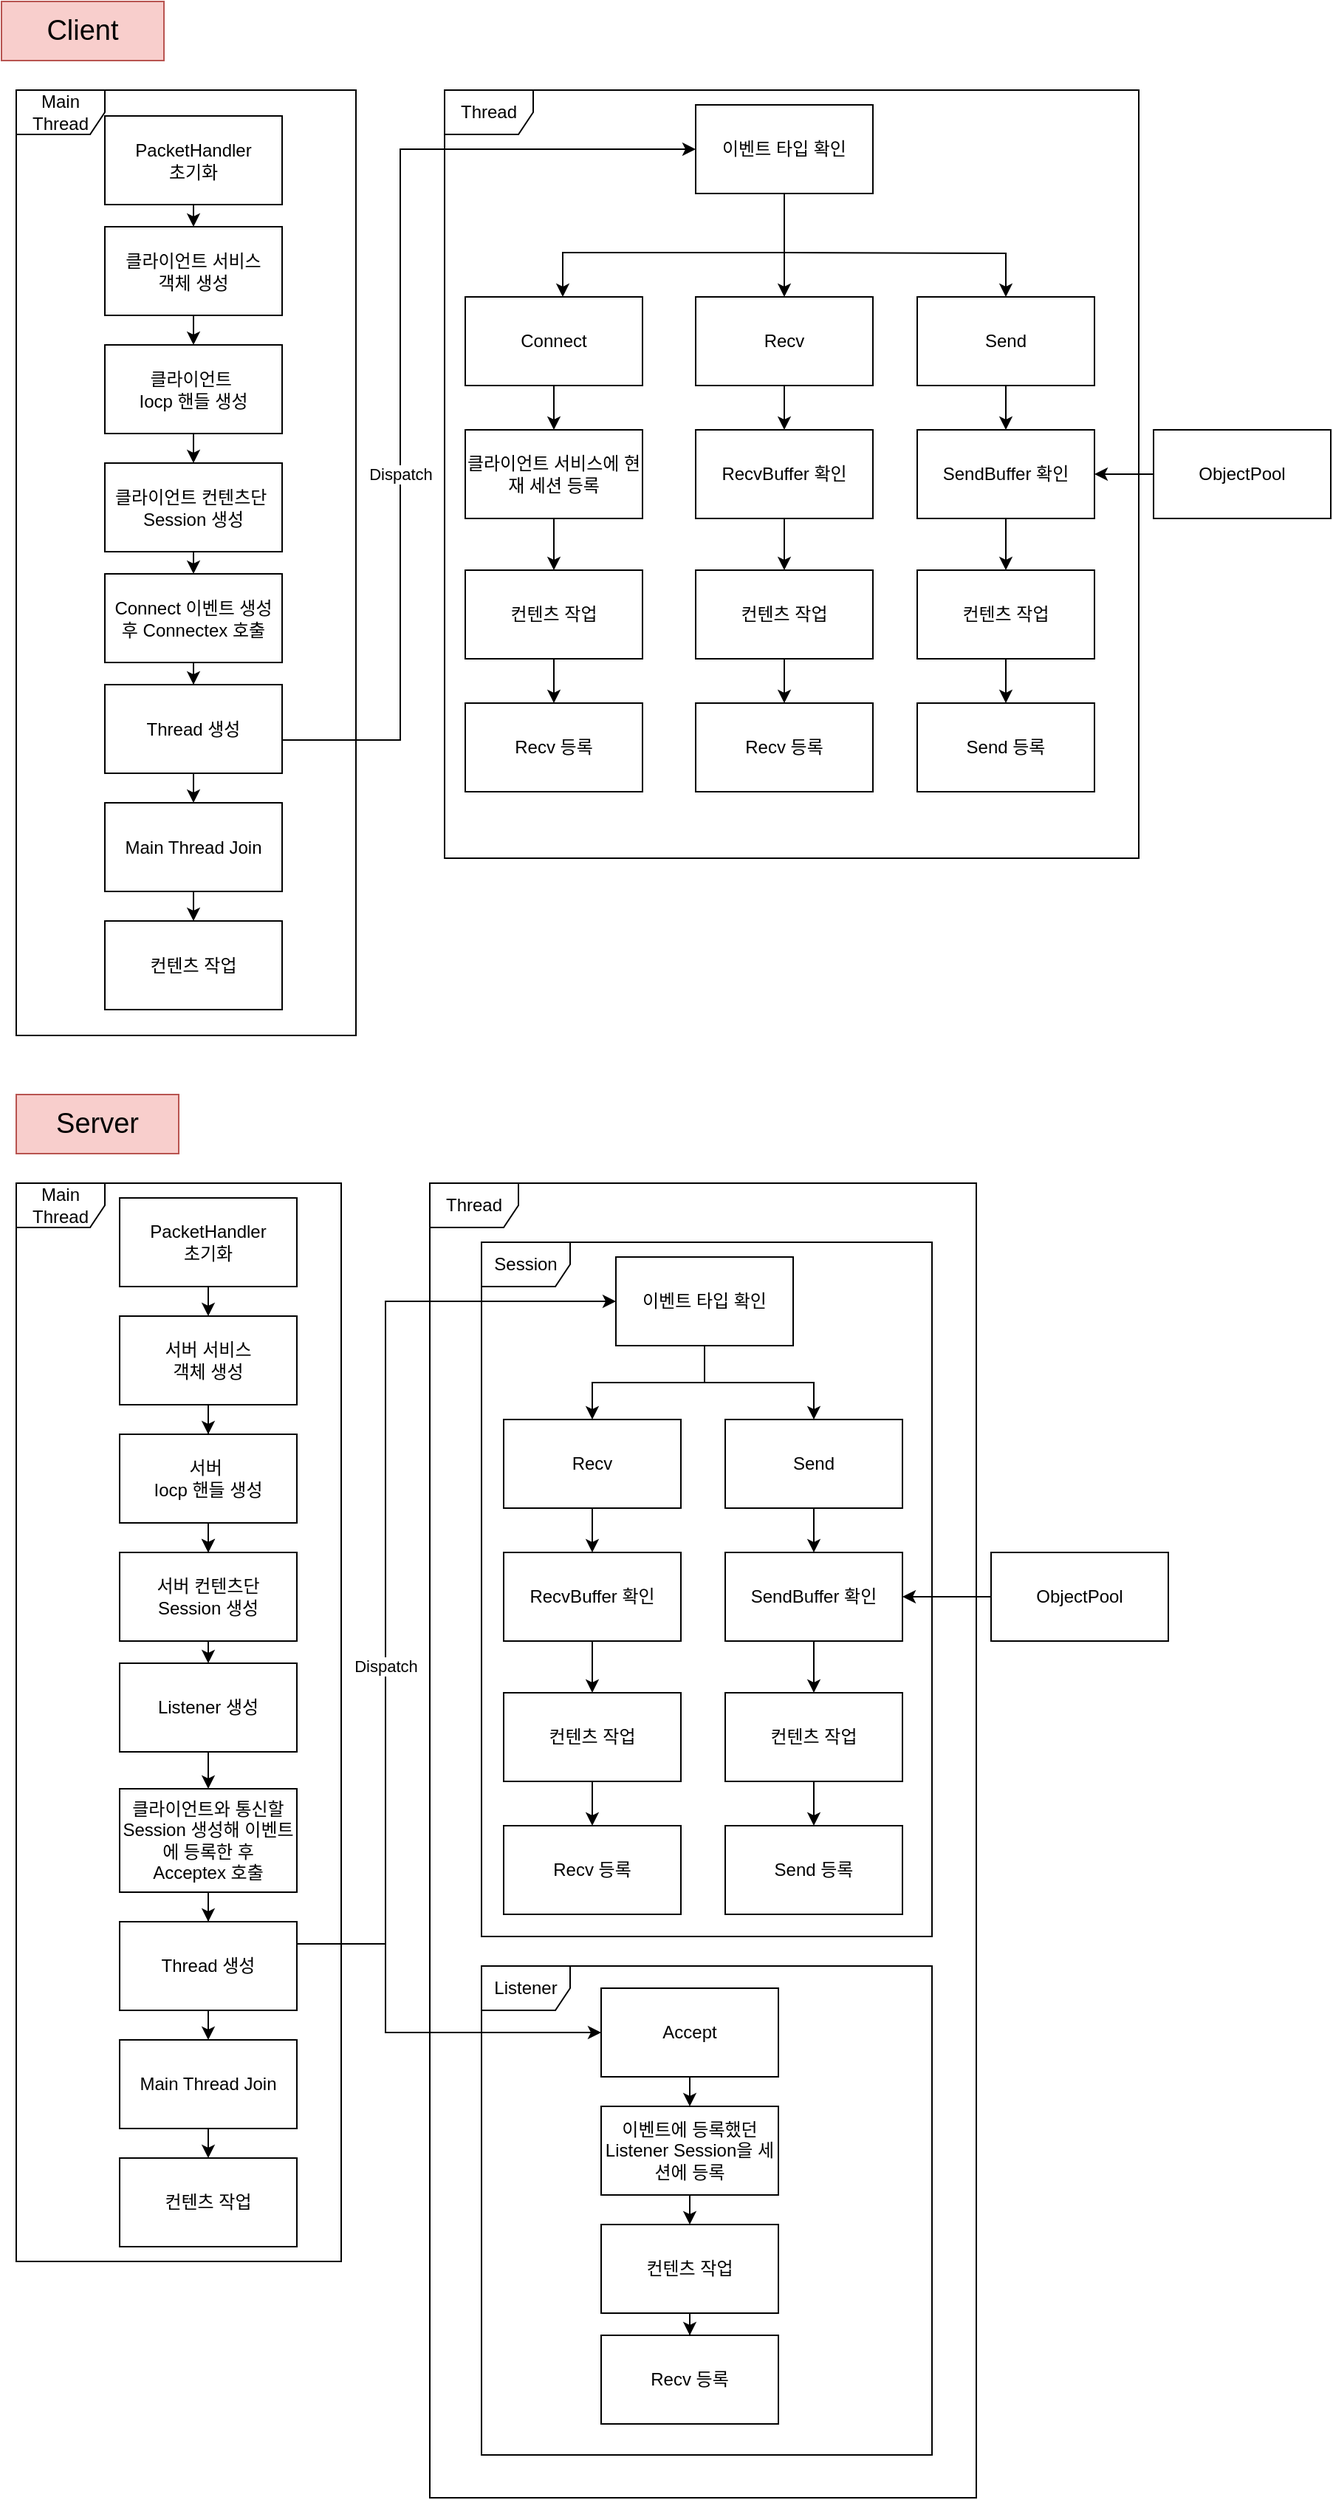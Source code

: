 <mxfile version="24.6.2" type="device">
  <diagram name="페이지-1" id="5oJmdgVeEun9rH-46aKl">
    <mxGraphModel dx="2074" dy="1144" grid="1" gridSize="10" guides="1" tooltips="1" connect="1" arrows="1" fold="1" page="1" pageScale="1" pageWidth="827" pageHeight="1169" math="0" shadow="0">
      <root>
        <mxCell id="0" />
        <mxCell id="1" parent="0" />
        <mxCell id="Nf1gXOz6g6A91XnBnYzZ-54" style="edgeStyle=orthogonalEdgeStyle;rounded=0;orthogonalLoop=1;jettySize=auto;html=1;exitX=0.5;exitY=1;exitDx=0;exitDy=0;entryX=0.5;entryY=0;entryDx=0;entryDy=0;" parent="1" source="Nf1gXOz6g6A91XnBnYzZ-13" target="Nf1gXOz6g6A91XnBnYzZ-14" edge="1">
          <mxGeometry relative="1" as="geometry" />
        </mxCell>
        <mxCell id="Nf1gXOz6g6A91XnBnYzZ-13" value="클라이언트 서비스&lt;div&gt;객체 생성&lt;/div&gt;" style="rounded=0;whiteSpace=wrap;html=1;" parent="1" vertex="1">
          <mxGeometry x="140" y="202.5" width="120" height="60" as="geometry" />
        </mxCell>
        <mxCell id="Nf1gXOz6g6A91XnBnYzZ-55" style="edgeStyle=orthogonalEdgeStyle;rounded=0;orthogonalLoop=1;jettySize=auto;html=1;exitX=0.5;exitY=1;exitDx=0;exitDy=0;entryX=0.5;entryY=0;entryDx=0;entryDy=0;" parent="1" source="Nf1gXOz6g6A91XnBnYzZ-14" target="Nf1gXOz6g6A91XnBnYzZ-15" edge="1">
          <mxGeometry relative="1" as="geometry" />
        </mxCell>
        <mxCell id="Nf1gXOz6g6A91XnBnYzZ-14" value="클라이언트&amp;nbsp;&lt;div&gt;Iocp 핸들&lt;span style=&quot;background-color: initial;&quot;&gt;&amp;nbsp;생성&lt;/span&gt;&lt;/div&gt;" style="rounded=0;whiteSpace=wrap;html=1;" parent="1" vertex="1">
          <mxGeometry x="140" y="282.5" width="120" height="60" as="geometry" />
        </mxCell>
        <mxCell id="Nf1gXOz6g6A91XnBnYzZ-56" style="edgeStyle=orthogonalEdgeStyle;rounded=0;orthogonalLoop=1;jettySize=auto;html=1;exitX=0.5;exitY=1;exitDx=0;exitDy=0;entryX=0.5;entryY=0;entryDx=0;entryDy=0;" parent="1" source="Nf1gXOz6g6A91XnBnYzZ-15" target="Nf1gXOz6g6A91XnBnYzZ-16" edge="1">
          <mxGeometry relative="1" as="geometry" />
        </mxCell>
        <mxCell id="Nf1gXOz6g6A91XnBnYzZ-15" value="클라이언트 컨텐츠단&amp;nbsp;&lt;div&gt;&lt;span style=&quot;background-color: initial;&quot;&gt;Session 생성&lt;/span&gt;&lt;/div&gt;" style="rounded=0;whiteSpace=wrap;html=1;" parent="1" vertex="1">
          <mxGeometry x="140" y="362.5" width="120" height="60" as="geometry" />
        </mxCell>
        <mxCell id="Nf1gXOz6g6A91XnBnYzZ-57" style="edgeStyle=orthogonalEdgeStyle;rounded=0;orthogonalLoop=1;jettySize=auto;html=1;exitX=0.5;exitY=1;exitDx=0;exitDy=0;" parent="1" source="Nf1gXOz6g6A91XnBnYzZ-16" target="Nf1gXOz6g6A91XnBnYzZ-17" edge="1">
          <mxGeometry relative="1" as="geometry" />
        </mxCell>
        <mxCell id="Nf1gXOz6g6A91XnBnYzZ-16" value="&lt;div&gt;Connect 이벤트 생성 후&amp;nbsp;&lt;span style=&quot;background-color: initial;&quot;&gt;Connectex 호출&lt;/span&gt;&lt;/div&gt;" style="rounded=0;whiteSpace=wrap;html=1;" parent="1" vertex="1">
          <mxGeometry x="140" y="437.5" width="120" height="60" as="geometry" />
        </mxCell>
        <mxCell id="Nf1gXOz6g6A91XnBnYzZ-58" style="edgeStyle=orthogonalEdgeStyle;rounded=0;orthogonalLoop=1;jettySize=auto;html=1;exitX=0.5;exitY=1;exitDx=0;exitDy=0;entryX=0.5;entryY=0;entryDx=0;entryDy=0;" parent="1" source="Nf1gXOz6g6A91XnBnYzZ-17" target="Nf1gXOz6g6A91XnBnYzZ-18" edge="1">
          <mxGeometry relative="1" as="geometry" />
        </mxCell>
        <mxCell id="Nf1gXOz6g6A91XnBnYzZ-17" value="Thread 생성&lt;div&gt;&lt;/div&gt;" style="rounded=0;whiteSpace=wrap;html=1;" parent="1" vertex="1">
          <mxGeometry x="140" y="512.5" width="120" height="60" as="geometry" />
        </mxCell>
        <mxCell id="Nf1gXOz6g6A91XnBnYzZ-60" style="edgeStyle=orthogonalEdgeStyle;rounded=0;orthogonalLoop=1;jettySize=auto;html=1;exitX=0.5;exitY=1;exitDx=0;exitDy=0;entryX=0.5;entryY=0;entryDx=0;entryDy=0;" parent="1" source="Nf1gXOz6g6A91XnBnYzZ-18" target="Nf1gXOz6g6A91XnBnYzZ-59" edge="1">
          <mxGeometry relative="1" as="geometry" />
        </mxCell>
        <mxCell id="Nf1gXOz6g6A91XnBnYzZ-18" value="Main Thread Join&lt;div&gt;&lt;/div&gt;" style="rounded=0;whiteSpace=wrap;html=1;" parent="1" vertex="1">
          <mxGeometry x="140" y="592.5" width="120" height="60" as="geometry" />
        </mxCell>
        <mxCell id="Nf1gXOz6g6A91XnBnYzZ-19" value="Main Thread" style="shape=umlFrame;whiteSpace=wrap;html=1;pointerEvents=0;width=60;height=30;" parent="1" vertex="1">
          <mxGeometry x="80" y="110" width="230" height="640" as="geometry" />
        </mxCell>
        <mxCell id="Nf1gXOz6g6A91XnBnYzZ-20" value="" style="endArrow=classic;html=1;rounded=0;edgeStyle=orthogonalEdgeStyle;" parent="1" source="Nf1gXOz6g6A91XnBnYzZ-17" target="Nf1gXOz6g6A91XnBnYzZ-22" edge="1">
          <mxGeometry width="50" height="50" relative="1" as="geometry">
            <mxPoint x="390" y="450" as="sourcePoint" />
            <mxPoint x="360" y="320" as="targetPoint" />
            <Array as="points">
              <mxPoint x="340" y="550" />
              <mxPoint x="340" y="150" />
            </Array>
          </mxGeometry>
        </mxCell>
        <mxCell id="Nf1gXOz6g6A91XnBnYzZ-21" value="Dispatch" style="edgeLabel;html=1;align=center;verticalAlign=middle;resizable=0;points=[];" parent="Nf1gXOz6g6A91XnBnYzZ-20" vertex="1" connectable="0">
          <mxGeometry x="-0.176" relative="1" as="geometry">
            <mxPoint y="20" as="offset" />
          </mxGeometry>
        </mxCell>
        <mxCell id="Nf1gXOz6g6A91XnBnYzZ-22" value="이벤트 타입 확인&lt;div&gt;&lt;/div&gt;" style="rounded=0;whiteSpace=wrap;html=1;" parent="1" vertex="1">
          <mxGeometry x="540" y="120" width="120" height="60" as="geometry" />
        </mxCell>
        <mxCell id="Nf1gXOz6g6A91XnBnYzZ-126" style="edgeStyle=orthogonalEdgeStyle;rounded=0;orthogonalLoop=1;jettySize=auto;html=1;exitX=0.5;exitY=1;exitDx=0;exitDy=0;" parent="1" source="Nf1gXOz6g6A91XnBnYzZ-23" target="Nf1gXOz6g6A91XnBnYzZ-125" edge="1">
          <mxGeometry relative="1" as="geometry" />
        </mxCell>
        <mxCell id="Nf1gXOz6g6A91XnBnYzZ-23" value="Connect&lt;div&gt;&lt;/div&gt;" style="rounded=0;whiteSpace=wrap;html=1;" parent="1" vertex="1">
          <mxGeometry x="384" y="250" width="120" height="60" as="geometry" />
        </mxCell>
        <mxCell id="Nf1gXOz6g6A91XnBnYzZ-128" style="edgeStyle=orthogonalEdgeStyle;rounded=0;orthogonalLoop=1;jettySize=auto;html=1;exitX=0.5;exitY=1;exitDx=0;exitDy=0;" parent="1" source="Nf1gXOz6g6A91XnBnYzZ-24" target="Nf1gXOz6g6A91XnBnYzZ-25" edge="1">
          <mxGeometry relative="1" as="geometry" />
        </mxCell>
        <mxCell id="Nf1gXOz6g6A91XnBnYzZ-24" value="컨텐츠 작업&lt;div&gt;&lt;/div&gt;" style="rounded=0;whiteSpace=wrap;html=1;" parent="1" vertex="1">
          <mxGeometry x="384" y="435" width="120" height="60" as="geometry" />
        </mxCell>
        <mxCell id="Nf1gXOz6g6A91XnBnYzZ-25" value="Recv 등록&lt;div&gt;&lt;/div&gt;" style="rounded=0;whiteSpace=wrap;html=1;" parent="1" vertex="1">
          <mxGeometry x="384" y="525" width="120" height="60" as="geometry" />
        </mxCell>
        <mxCell id="Nf1gXOz6g6A91XnBnYzZ-26" value="" style="endArrow=classic;html=1;rounded=0;edgeStyle=orthogonalEdgeStyle;" parent="1" source="Nf1gXOz6g6A91XnBnYzZ-22" target="Nf1gXOz6g6A91XnBnYzZ-23" edge="1">
          <mxGeometry width="50" height="50" relative="1" as="geometry">
            <mxPoint x="460" y="430" as="sourcePoint" />
            <mxPoint x="510" y="380" as="targetPoint" />
            <Array as="points">
              <mxPoint x="600" y="220" />
              <mxPoint x="450" y="220" />
            </Array>
          </mxGeometry>
        </mxCell>
        <mxCell id="Nf1gXOz6g6A91XnBnYzZ-30" value="Recv&lt;div&gt;&lt;/div&gt;" style="rounded=0;whiteSpace=wrap;html=1;" parent="1" vertex="1">
          <mxGeometry x="540" y="250" width="120" height="60" as="geometry" />
        </mxCell>
        <mxCell id="Nf1gXOz6g6A91XnBnYzZ-31" value="컨텐츠 작업&lt;div&gt;&lt;/div&gt;" style="rounded=0;whiteSpace=wrap;html=1;" parent="1" vertex="1">
          <mxGeometry x="540" y="435" width="120" height="60" as="geometry" />
        </mxCell>
        <mxCell id="Nf1gXOz6g6A91XnBnYzZ-32" value="Recv 등록&lt;div&gt;&lt;/div&gt;" style="rounded=0;whiteSpace=wrap;html=1;" parent="1" vertex="1">
          <mxGeometry x="540" y="525" width="120" height="60" as="geometry" />
        </mxCell>
        <mxCell id="Nf1gXOz6g6A91XnBnYzZ-33" value="" style="endArrow=classic;html=1;rounded=0;" parent="1" target="Nf1gXOz6g6A91XnBnYzZ-47" edge="1">
          <mxGeometry width="50" height="50" relative="1" as="geometry">
            <mxPoint x="600" y="310" as="sourcePoint" />
            <mxPoint x="600" y="360" as="targetPoint" />
          </mxGeometry>
        </mxCell>
        <mxCell id="Nf1gXOz6g6A91XnBnYzZ-34" value="" style="endArrow=classic;html=1;rounded=0;" parent="1" source="Nf1gXOz6g6A91XnBnYzZ-31" target="Nf1gXOz6g6A91XnBnYzZ-32" edge="1">
          <mxGeometry width="50" height="50" relative="1" as="geometry">
            <mxPoint x="600" y="525" as="sourcePoint" />
            <mxPoint x="760" y="505" as="targetPoint" />
          </mxGeometry>
        </mxCell>
        <mxCell id="Nf1gXOz6g6A91XnBnYzZ-35" value="" style="endArrow=classic;html=1;rounded=0;" parent="1" target="Nf1gXOz6g6A91XnBnYzZ-30" edge="1">
          <mxGeometry width="50" height="50" relative="1" as="geometry">
            <mxPoint x="600" y="220" as="sourcePoint" />
            <mxPoint x="610" y="350" as="targetPoint" />
          </mxGeometry>
        </mxCell>
        <mxCell id="Nf1gXOz6g6A91XnBnYzZ-39" value="" style="endArrow=classic;html=1;rounded=0;edgeStyle=orthogonalEdgeStyle;" parent="1" target="Nf1gXOz6g6A91XnBnYzZ-40" edge="1">
          <mxGeometry width="50" height="50" relative="1" as="geometry">
            <mxPoint x="600" y="220" as="sourcePoint" />
            <mxPoint x="770" y="110" as="targetPoint" />
          </mxGeometry>
        </mxCell>
        <mxCell id="Nf1gXOz6g6A91XnBnYzZ-40" value="Send&lt;div&gt;&lt;/div&gt;" style="rounded=0;whiteSpace=wrap;html=1;" parent="1" vertex="1">
          <mxGeometry x="690" y="250" width="120" height="60" as="geometry" />
        </mxCell>
        <mxCell id="Nf1gXOz6g6A91XnBnYzZ-41" value="컨텐츠 작업&lt;div&gt;&lt;/div&gt;" style="rounded=0;whiteSpace=wrap;html=1;" parent="1" vertex="1">
          <mxGeometry x="690" y="435" width="120" height="60" as="geometry" />
        </mxCell>
        <mxCell id="Nf1gXOz6g6A91XnBnYzZ-42" value="Send 등록&lt;div&gt;&lt;/div&gt;" style="rounded=0;whiteSpace=wrap;html=1;" parent="1" vertex="1">
          <mxGeometry x="690" y="525" width="120" height="60" as="geometry" />
        </mxCell>
        <mxCell id="Nf1gXOz6g6A91XnBnYzZ-43" value="" style="endArrow=classic;html=1;rounded=0;" parent="1" target="Nf1gXOz6g6A91XnBnYzZ-49" edge="1">
          <mxGeometry width="50" height="50" relative="1" as="geometry">
            <mxPoint x="750" y="310" as="sourcePoint" />
            <mxPoint x="750" y="360" as="targetPoint" />
          </mxGeometry>
        </mxCell>
        <mxCell id="Nf1gXOz6g6A91XnBnYzZ-44" value="" style="endArrow=classic;html=1;rounded=0;" parent="1" source="Nf1gXOz6g6A91XnBnYzZ-41" target="Nf1gXOz6g6A91XnBnYzZ-42" edge="1">
          <mxGeometry width="50" height="50" relative="1" as="geometry">
            <mxPoint x="750" y="525" as="sourcePoint" />
            <mxPoint x="910" y="505" as="targetPoint" />
          </mxGeometry>
        </mxCell>
        <mxCell id="Nf1gXOz6g6A91XnBnYzZ-46" value="Client" style="rounded=0;whiteSpace=wrap;html=1;fontSize=19;fillColor=#f8cecc;strokeColor=#b85450;" parent="1" vertex="1">
          <mxGeometry x="70" y="50" width="110" height="40" as="geometry" />
        </mxCell>
        <mxCell id="Nf1gXOz6g6A91XnBnYzZ-50" style="edgeStyle=orthogonalEdgeStyle;rounded=0;orthogonalLoop=1;jettySize=auto;html=1;exitX=0.5;exitY=1;exitDx=0;exitDy=0;entryX=0.5;entryY=0;entryDx=0;entryDy=0;" parent="1" source="Nf1gXOz6g6A91XnBnYzZ-47" target="Nf1gXOz6g6A91XnBnYzZ-31" edge="1">
          <mxGeometry relative="1" as="geometry" />
        </mxCell>
        <mxCell id="Nf1gXOz6g6A91XnBnYzZ-47" value="RecvBuffer 확인&lt;div&gt;&lt;/div&gt;" style="rounded=0;whiteSpace=wrap;html=1;" parent="1" vertex="1">
          <mxGeometry x="540" y="340" width="120" height="60" as="geometry" />
        </mxCell>
        <mxCell id="Nf1gXOz6g6A91XnBnYzZ-51" style="edgeStyle=orthogonalEdgeStyle;rounded=0;orthogonalLoop=1;jettySize=auto;html=1;exitX=0.5;exitY=1;exitDx=0;exitDy=0;" parent="1" source="Nf1gXOz6g6A91XnBnYzZ-49" target="Nf1gXOz6g6A91XnBnYzZ-41" edge="1">
          <mxGeometry relative="1" as="geometry" />
        </mxCell>
        <mxCell id="Nf1gXOz6g6A91XnBnYzZ-49" value="SendBuffer 확인&lt;div&gt;&lt;/div&gt;" style="rounded=0;whiteSpace=wrap;html=1;" parent="1" vertex="1">
          <mxGeometry x="690" y="340" width="120" height="60" as="geometry" />
        </mxCell>
        <mxCell id="Nf1gXOz6g6A91XnBnYzZ-53" style="edgeStyle=orthogonalEdgeStyle;rounded=0;orthogonalLoop=1;jettySize=auto;html=1;exitX=0;exitY=0.5;exitDx=0;exitDy=0;" parent="1" source="Nf1gXOz6g6A91XnBnYzZ-52" target="Nf1gXOz6g6A91XnBnYzZ-49" edge="1">
          <mxGeometry relative="1" as="geometry" />
        </mxCell>
        <mxCell id="Nf1gXOz6g6A91XnBnYzZ-52" value="ObjectPool&lt;div&gt;&lt;/div&gt;" style="rounded=0;whiteSpace=wrap;html=1;" parent="1" vertex="1">
          <mxGeometry x="850" y="340" width="120" height="60" as="geometry" />
        </mxCell>
        <mxCell id="Nf1gXOz6g6A91XnBnYzZ-59" value="컨텐츠 작업&lt;div&gt;&lt;/div&gt;" style="rounded=0;whiteSpace=wrap;html=1;" parent="1" vertex="1">
          <mxGeometry x="140" y="672.5" width="120" height="60" as="geometry" />
        </mxCell>
        <mxCell id="Nf1gXOz6g6A91XnBnYzZ-61" value="Thread" style="shape=umlFrame;whiteSpace=wrap;html=1;pointerEvents=0;" parent="1" vertex="1">
          <mxGeometry x="370" y="110" width="470" height="520" as="geometry" />
        </mxCell>
        <mxCell id="Nf1gXOz6g6A91XnBnYzZ-63" style="edgeStyle=orthogonalEdgeStyle;rounded=0;orthogonalLoop=1;jettySize=auto;html=1;exitX=0.5;exitY=1;exitDx=0;exitDy=0;entryX=0.5;entryY=0;entryDx=0;entryDy=0;" parent="1" source="Nf1gXOz6g6A91XnBnYzZ-64" target="Nf1gXOz6g6A91XnBnYzZ-66" edge="1">
          <mxGeometry relative="1" as="geometry" />
        </mxCell>
        <mxCell id="Nf1gXOz6g6A91XnBnYzZ-106" value="" style="edgeStyle=orthogonalEdgeStyle;rounded=0;orthogonalLoop=1;jettySize=auto;html=1;" parent="1" source="Nf1gXOz6g6A91XnBnYzZ-64" target="Nf1gXOz6g6A91XnBnYzZ-68" edge="1">
          <mxGeometry relative="1" as="geometry" />
        </mxCell>
        <mxCell id="Nf1gXOz6g6A91XnBnYzZ-64" value="서버 서비스&lt;div&gt;객체 생성&lt;/div&gt;" style="rounded=0;whiteSpace=wrap;html=1;" parent="1" vertex="1">
          <mxGeometry x="150" y="940" width="120" height="60" as="geometry" />
        </mxCell>
        <mxCell id="Nf1gXOz6g6A91XnBnYzZ-65" style="edgeStyle=orthogonalEdgeStyle;rounded=0;orthogonalLoop=1;jettySize=auto;html=1;exitX=0.5;exitY=1;exitDx=0;exitDy=0;entryX=0.5;entryY=0;entryDx=0;entryDy=0;" parent="1" source="Nf1gXOz6g6A91XnBnYzZ-66" target="Nf1gXOz6g6A91XnBnYzZ-68" edge="1">
          <mxGeometry relative="1" as="geometry" />
        </mxCell>
        <mxCell id="Nf1gXOz6g6A91XnBnYzZ-66" value="서버&amp;nbsp;&lt;div&gt;Iocp 핸들&lt;span style=&quot;background-color: initial;&quot;&gt;&amp;nbsp;생성&lt;/span&gt;&lt;/div&gt;" style="rounded=0;whiteSpace=wrap;html=1;" parent="1" vertex="1">
          <mxGeometry x="150" y="1020" width="120" height="60" as="geometry" />
        </mxCell>
        <mxCell id="Nf1gXOz6g6A91XnBnYzZ-114" style="edgeStyle=orthogonalEdgeStyle;rounded=0;orthogonalLoop=1;jettySize=auto;html=1;exitX=0.5;exitY=1;exitDx=0;exitDy=0;entryX=0.5;entryY=0;entryDx=0;entryDy=0;" parent="1" source="Nf1gXOz6g6A91XnBnYzZ-68" target="Nf1gXOz6g6A91XnBnYzZ-111" edge="1">
          <mxGeometry relative="1" as="geometry" />
        </mxCell>
        <mxCell id="Nf1gXOz6g6A91XnBnYzZ-68" value="서버 컨텐츠단&lt;div&gt;&lt;span style=&quot;background-color: initial;&quot;&gt;Session 생성&lt;/span&gt;&lt;/div&gt;" style="rounded=0;whiteSpace=wrap;html=1;" parent="1" vertex="1">
          <mxGeometry x="150" y="1100" width="120" height="60" as="geometry" />
        </mxCell>
        <mxCell id="Nf1gXOz6g6A91XnBnYzZ-69" style="edgeStyle=orthogonalEdgeStyle;rounded=0;orthogonalLoop=1;jettySize=auto;html=1;exitX=0.5;exitY=1;exitDx=0;exitDy=0;" parent="1" source="Nf1gXOz6g6A91XnBnYzZ-70" target="Nf1gXOz6g6A91XnBnYzZ-72" edge="1">
          <mxGeometry relative="1" as="geometry" />
        </mxCell>
        <mxCell id="Nf1gXOz6g6A91XnBnYzZ-70" value="클라이언트와 통신할&lt;div style=&quot;--tw-border-spacing-x: 0; --tw-border-spacing-y: 0; --tw-translate-x: 0; --tw-translate-y: 0; --tw-rotate: 0; --tw-skew-x: 0; --tw-skew-y: 0; --tw-scale-x: 1; --tw-scale-y: 1; --tw-pan-x: ; --tw-pan-y: ; --tw-pinch-zoom: ; --tw-scroll-snap-strictness: proximity; --tw-ordinal: ; --tw-slashed-zero: ; --tw-numeric-figure: ; --tw-numeric-spacing: ; --tw-numeric-fraction: ; --tw-ring-inset: ; --tw-ring-offset-width: 0px; --tw-ring-offset-color: #fff; --tw-ring-color: rgb(59 130 246 / .5); --tw-ring-offset-shadow: 0 0 #0000; --tw-ring-shadow: 0 0 #0000; --tw-shadow: 0 0 #0000; --tw-shadow-colored: 0 0 #0000; --tw-blur: ; --tw-brightness: ; --tw-contrast: ; --tw-grayscale: ; --tw-hue-rotate: ; --tw-invert: ; --tw-saturate: ; --tw-sepia: ; --tw-drop-shadow: ; --tw-backdrop-blur: ; --tw-backdrop-brightness: ; --tw-backdrop-contrast: ; --tw-backdrop-grayscale: ; --tw-backdrop-hue-rotate: ; --tw-backdrop-invert: ; --tw-backdrop-opacity: ; --tw-backdrop-saturate: ; --tw-backdrop-sepia: ;&quot;&gt;&lt;/div&gt;&lt;div style=&quot;--tw-border-spacing-x: 0; --tw-border-spacing-y: 0; --tw-translate-x: 0; --tw-translate-y: 0; --tw-rotate: 0; --tw-skew-x: 0; --tw-skew-y: 0; --tw-scale-x: 1; --tw-scale-y: 1; --tw-pan-x: ; --tw-pan-y: ; --tw-pinch-zoom: ; --tw-scroll-snap-strictness: proximity; --tw-ordinal: ; --tw-slashed-zero: ; --tw-numeric-figure: ; --tw-numeric-spacing: ; --tw-numeric-fraction: ; --tw-ring-inset: ; --tw-ring-offset-width: 0px; --tw-ring-offset-color: #fff; --tw-ring-color: rgb(59 130 246 / .5); --tw-ring-offset-shadow: 0 0 #0000; --tw-ring-shadow: 0 0 #0000; --tw-shadow: 0 0 #0000; --tw-shadow-colored: 0 0 #0000; --tw-blur: ; --tw-brightness: ; --tw-contrast: ; --tw-grayscale: ; --tw-hue-rotate: ; --tw-invert: ; --tw-saturate: ; --tw-sepia: ; --tw-drop-shadow: ; --tw-backdrop-blur: ; --tw-backdrop-brightness: ; --tw-backdrop-contrast: ; --tw-backdrop-grayscale: ; --tw-backdrop-hue-rotate: ; --tw-backdrop-invert: ; --tw-backdrop-opacity: ; --tw-backdrop-saturate: ; --tw-backdrop-sepia: ;&quot;&gt;Session 생성해 이벤트에 등록한 후&lt;/div&gt;&lt;div style=&quot;--tw-border-spacing-x: 0; --tw-border-spacing-y: 0; --tw-translate-x: 0; --tw-translate-y: 0; --tw-rotate: 0; --tw-skew-x: 0; --tw-skew-y: 0; --tw-scale-x: 1; --tw-scale-y: 1; --tw-pan-x: ; --tw-pan-y: ; --tw-pinch-zoom: ; --tw-scroll-snap-strictness: proximity; --tw-ordinal: ; --tw-slashed-zero: ; --tw-numeric-figure: ; --tw-numeric-spacing: ; --tw-numeric-fraction: ; --tw-ring-inset: ; --tw-ring-offset-width: 0px; --tw-ring-offset-color: #fff; --tw-ring-color: rgb(59 130 246 / .5); --tw-ring-offset-shadow: 0 0 #0000; --tw-ring-shadow: 0 0 #0000; --tw-shadow: 0 0 #0000; --tw-shadow-colored: 0 0 #0000; --tw-blur: ; --tw-brightness: ; --tw-contrast: ; --tw-grayscale: ; --tw-hue-rotate: ; --tw-invert: ; --tw-saturate: ; --tw-sepia: ; --tw-drop-shadow: ; --tw-backdrop-blur: ; --tw-backdrop-brightness: ; --tw-backdrop-contrast: ; --tw-backdrop-grayscale: ; --tw-backdrop-hue-rotate: ; --tw-backdrop-invert: ; --tw-backdrop-opacity: ; --tw-backdrop-saturate: ; --tw-backdrop-sepia: ;&quot;&gt;Acceptex 호출&lt;/div&gt;&lt;div&gt;&lt;/div&gt;" style="rounded=0;whiteSpace=wrap;html=1;" parent="1" vertex="1">
          <mxGeometry x="150" y="1260" width="120" height="70" as="geometry" />
        </mxCell>
        <mxCell id="Nf1gXOz6g6A91XnBnYzZ-71" style="edgeStyle=orthogonalEdgeStyle;rounded=0;orthogonalLoop=1;jettySize=auto;html=1;exitX=0.5;exitY=1;exitDx=0;exitDy=0;entryX=0.5;entryY=0;entryDx=0;entryDy=0;" parent="1" source="Nf1gXOz6g6A91XnBnYzZ-72" target="Nf1gXOz6g6A91XnBnYzZ-74" edge="1">
          <mxGeometry relative="1" as="geometry" />
        </mxCell>
        <mxCell id="Nf1gXOz6g6A91XnBnYzZ-120" style="edgeStyle=orthogonalEdgeStyle;rounded=0;orthogonalLoop=1;jettySize=auto;html=1;exitX=1;exitY=0.5;exitDx=0;exitDy=0;entryX=0;entryY=0.5;entryDx=0;entryDy=0;" parent="1" source="Nf1gXOz6g6A91XnBnYzZ-72" target="Nf1gXOz6g6A91XnBnYzZ-119" edge="1">
          <mxGeometry relative="1" as="geometry">
            <Array as="points">
              <mxPoint x="330" y="1365" />
              <mxPoint x="330" y="1425" />
            </Array>
          </mxGeometry>
        </mxCell>
        <mxCell id="Nf1gXOz6g6A91XnBnYzZ-72" value="Thread 생성&lt;div&gt;&lt;/div&gt;" style="rounded=0;whiteSpace=wrap;html=1;" parent="1" vertex="1">
          <mxGeometry x="150" y="1350" width="120" height="60" as="geometry" />
        </mxCell>
        <mxCell id="Nf1gXOz6g6A91XnBnYzZ-73" style="edgeStyle=orthogonalEdgeStyle;rounded=0;orthogonalLoop=1;jettySize=auto;html=1;exitX=0.5;exitY=1;exitDx=0;exitDy=0;entryX=0.5;entryY=0;entryDx=0;entryDy=0;" parent="1" source="Nf1gXOz6g6A91XnBnYzZ-74" target="Nf1gXOz6g6A91XnBnYzZ-104" edge="1">
          <mxGeometry relative="1" as="geometry" />
        </mxCell>
        <mxCell id="Nf1gXOz6g6A91XnBnYzZ-74" value="Main Thread Join&lt;div&gt;&lt;/div&gt;" style="rounded=0;whiteSpace=wrap;html=1;" parent="1" vertex="1">
          <mxGeometry x="150" y="1430" width="120" height="60" as="geometry" />
        </mxCell>
        <mxCell id="Nf1gXOz6g6A91XnBnYzZ-75" value="Main Thread" style="shape=umlFrame;whiteSpace=wrap;html=1;pointerEvents=0;width=60;height=30;" parent="1" vertex="1">
          <mxGeometry x="80" y="850" width="220" height="730" as="geometry" />
        </mxCell>
        <mxCell id="Nf1gXOz6g6A91XnBnYzZ-76" value="" style="endArrow=classic;html=1;rounded=0;edgeStyle=orthogonalEdgeStyle;" parent="1" source="Nf1gXOz6g6A91XnBnYzZ-72" target="Nf1gXOz6g6A91XnBnYzZ-78" edge="1">
          <mxGeometry width="50" height="50" relative="1" as="geometry">
            <mxPoint x="400" y="1190" as="sourcePoint" />
            <mxPoint x="370" y="1060" as="targetPoint" />
            <Array as="points">
              <mxPoint x="330" y="1365" />
              <mxPoint x="330" y="930" />
            </Array>
          </mxGeometry>
        </mxCell>
        <mxCell id="Nf1gXOz6g6A91XnBnYzZ-77" value="Dispatch" style="edgeLabel;html=1;align=center;verticalAlign=middle;resizable=0;points=[];" parent="Nf1gXOz6g6A91XnBnYzZ-76" vertex="1" connectable="0">
          <mxGeometry x="-0.176" relative="1" as="geometry">
            <mxPoint y="20" as="offset" />
          </mxGeometry>
        </mxCell>
        <mxCell id="Nf1gXOz6g6A91XnBnYzZ-117" style="edgeStyle=orthogonalEdgeStyle;rounded=0;orthogonalLoop=1;jettySize=auto;html=1;exitX=0.5;exitY=1;exitDx=0;exitDy=0;" parent="1" source="Nf1gXOz6g6A91XnBnYzZ-78" target="Nf1gXOz6g6A91XnBnYzZ-85" edge="1">
          <mxGeometry relative="1" as="geometry" />
        </mxCell>
        <mxCell id="Nf1gXOz6g6A91XnBnYzZ-118" style="edgeStyle=orthogonalEdgeStyle;rounded=0;orthogonalLoop=1;jettySize=auto;html=1;exitX=0.5;exitY=1;exitDx=0;exitDy=0;" parent="1" source="Nf1gXOz6g6A91XnBnYzZ-78" target="Nf1gXOz6g6A91XnBnYzZ-92" edge="1">
          <mxGeometry relative="1" as="geometry" />
        </mxCell>
        <mxCell id="Nf1gXOz6g6A91XnBnYzZ-78" value="이벤트 타입 확인&lt;div&gt;&lt;/div&gt;" style="rounded=0;whiteSpace=wrap;html=1;" parent="1" vertex="1">
          <mxGeometry x="486" y="900" width="120" height="60" as="geometry" />
        </mxCell>
        <mxCell id="Nf1gXOz6g6A91XnBnYzZ-85" value="Recv&lt;div&gt;&lt;/div&gt;" style="rounded=0;whiteSpace=wrap;html=1;" parent="1" vertex="1">
          <mxGeometry x="410" y="1010" width="120" height="60" as="geometry" />
        </mxCell>
        <mxCell id="Nf1gXOz6g6A91XnBnYzZ-86" value="컨텐츠 작업&lt;div&gt;&lt;/div&gt;" style="rounded=0;whiteSpace=wrap;html=1;" parent="1" vertex="1">
          <mxGeometry x="410" y="1195" width="120" height="60" as="geometry" />
        </mxCell>
        <mxCell id="Nf1gXOz6g6A91XnBnYzZ-87" value="Recv 등록&lt;div&gt;&lt;/div&gt;" style="rounded=0;whiteSpace=wrap;html=1;" parent="1" vertex="1">
          <mxGeometry x="410" y="1285" width="120" height="60" as="geometry" />
        </mxCell>
        <mxCell id="Nf1gXOz6g6A91XnBnYzZ-88" value="" style="endArrow=classic;html=1;rounded=0;" parent="1" target="Nf1gXOz6g6A91XnBnYzZ-99" edge="1">
          <mxGeometry width="50" height="50" relative="1" as="geometry">
            <mxPoint x="470" y="1070" as="sourcePoint" />
            <mxPoint x="470" y="1120" as="targetPoint" />
          </mxGeometry>
        </mxCell>
        <mxCell id="Nf1gXOz6g6A91XnBnYzZ-89" value="" style="endArrow=classic;html=1;rounded=0;" parent="1" source="Nf1gXOz6g6A91XnBnYzZ-86" target="Nf1gXOz6g6A91XnBnYzZ-87" edge="1">
          <mxGeometry width="50" height="50" relative="1" as="geometry">
            <mxPoint x="470" y="1285" as="sourcePoint" />
            <mxPoint x="630" y="1265" as="targetPoint" />
          </mxGeometry>
        </mxCell>
        <mxCell id="Nf1gXOz6g6A91XnBnYzZ-92" value="Send&lt;div&gt;&lt;/div&gt;" style="rounded=0;whiteSpace=wrap;html=1;" parent="1" vertex="1">
          <mxGeometry x="560" y="1010" width="120" height="60" as="geometry" />
        </mxCell>
        <mxCell id="Nf1gXOz6g6A91XnBnYzZ-93" value="컨텐츠 작업&lt;div&gt;&lt;/div&gt;" style="rounded=0;whiteSpace=wrap;html=1;" parent="1" vertex="1">
          <mxGeometry x="560" y="1195" width="120" height="60" as="geometry" />
        </mxCell>
        <mxCell id="Nf1gXOz6g6A91XnBnYzZ-94" value="Send 등록&lt;div&gt;&lt;/div&gt;" style="rounded=0;whiteSpace=wrap;html=1;" parent="1" vertex="1">
          <mxGeometry x="560" y="1285" width="120" height="60" as="geometry" />
        </mxCell>
        <mxCell id="Nf1gXOz6g6A91XnBnYzZ-95" value="" style="endArrow=classic;html=1;rounded=0;" parent="1" target="Nf1gXOz6g6A91XnBnYzZ-101" edge="1">
          <mxGeometry width="50" height="50" relative="1" as="geometry">
            <mxPoint x="620" y="1070" as="sourcePoint" />
            <mxPoint x="620" y="1120" as="targetPoint" />
          </mxGeometry>
        </mxCell>
        <mxCell id="Nf1gXOz6g6A91XnBnYzZ-96" value="" style="endArrow=classic;html=1;rounded=0;" parent="1" source="Nf1gXOz6g6A91XnBnYzZ-93" target="Nf1gXOz6g6A91XnBnYzZ-94" edge="1">
          <mxGeometry width="50" height="50" relative="1" as="geometry">
            <mxPoint x="620" y="1285" as="sourcePoint" />
            <mxPoint x="780" y="1265" as="targetPoint" />
          </mxGeometry>
        </mxCell>
        <mxCell id="Nf1gXOz6g6A91XnBnYzZ-97" value="Server" style="rounded=0;whiteSpace=wrap;html=1;fontSize=19;fillColor=#f8cecc;strokeColor=#b85450;" parent="1" vertex="1">
          <mxGeometry x="80" y="790" width="110" height="40" as="geometry" />
        </mxCell>
        <mxCell id="Nf1gXOz6g6A91XnBnYzZ-98" style="edgeStyle=orthogonalEdgeStyle;rounded=0;orthogonalLoop=1;jettySize=auto;html=1;exitX=0.5;exitY=1;exitDx=0;exitDy=0;entryX=0.5;entryY=0;entryDx=0;entryDy=0;" parent="1" source="Nf1gXOz6g6A91XnBnYzZ-99" target="Nf1gXOz6g6A91XnBnYzZ-86" edge="1">
          <mxGeometry relative="1" as="geometry" />
        </mxCell>
        <mxCell id="Nf1gXOz6g6A91XnBnYzZ-99" value="RecvBuffer 확인&lt;div&gt;&lt;/div&gt;" style="rounded=0;whiteSpace=wrap;html=1;" parent="1" vertex="1">
          <mxGeometry x="410" y="1100" width="120" height="60" as="geometry" />
        </mxCell>
        <mxCell id="Nf1gXOz6g6A91XnBnYzZ-100" style="edgeStyle=orthogonalEdgeStyle;rounded=0;orthogonalLoop=1;jettySize=auto;html=1;exitX=0.5;exitY=1;exitDx=0;exitDy=0;" parent="1" source="Nf1gXOz6g6A91XnBnYzZ-101" target="Nf1gXOz6g6A91XnBnYzZ-93" edge="1">
          <mxGeometry relative="1" as="geometry" />
        </mxCell>
        <mxCell id="Nf1gXOz6g6A91XnBnYzZ-101" value="SendBuffer 확인&lt;div&gt;&lt;/div&gt;" style="rounded=0;whiteSpace=wrap;html=1;" parent="1" vertex="1">
          <mxGeometry x="560" y="1100" width="120" height="60" as="geometry" />
        </mxCell>
        <mxCell id="Nf1gXOz6g6A91XnBnYzZ-102" style="edgeStyle=orthogonalEdgeStyle;rounded=0;orthogonalLoop=1;jettySize=auto;html=1;" parent="1" source="Nf1gXOz6g6A91XnBnYzZ-103" target="Nf1gXOz6g6A91XnBnYzZ-101" edge="1">
          <mxGeometry relative="1" as="geometry">
            <mxPoint x="840" y="1110" as="sourcePoint" />
          </mxGeometry>
        </mxCell>
        <mxCell id="Nf1gXOz6g6A91XnBnYzZ-103" value="ObjectPool&lt;div&gt;&lt;/div&gt;" style="rounded=0;whiteSpace=wrap;html=1;" parent="1" vertex="1">
          <mxGeometry x="740" y="1100" width="120" height="60" as="geometry" />
        </mxCell>
        <mxCell id="Nf1gXOz6g6A91XnBnYzZ-104" value="컨텐츠 작업&lt;div&gt;&lt;/div&gt;" style="rounded=0;whiteSpace=wrap;html=1;" parent="1" vertex="1">
          <mxGeometry x="150" y="1510" width="120" height="60" as="geometry" />
        </mxCell>
        <mxCell id="Nf1gXOz6g6A91XnBnYzZ-105" value="Thread" style="shape=umlFrame;whiteSpace=wrap;html=1;pointerEvents=0;" parent="1" vertex="1">
          <mxGeometry x="360" y="850" width="370" height="890" as="geometry" />
        </mxCell>
        <mxCell id="Nf1gXOz6g6A91XnBnYzZ-108" style="edgeStyle=orthogonalEdgeStyle;rounded=0;orthogonalLoop=1;jettySize=auto;html=1;exitX=0.5;exitY=1;exitDx=0;exitDy=0;entryX=0.5;entryY=0;entryDx=0;entryDy=0;" parent="1" source="Nf1gXOz6g6A91XnBnYzZ-107" target="Nf1gXOz6g6A91XnBnYzZ-13" edge="1">
          <mxGeometry relative="1" as="geometry" />
        </mxCell>
        <mxCell id="Nf1gXOz6g6A91XnBnYzZ-107" value="PacketHandler&lt;div&gt;초기화&lt;/div&gt;" style="rounded=0;whiteSpace=wrap;html=1;" parent="1" vertex="1">
          <mxGeometry x="140" y="127.5" width="120" height="60" as="geometry" />
        </mxCell>
        <mxCell id="Nf1gXOz6g6A91XnBnYzZ-110" style="edgeStyle=orthogonalEdgeStyle;rounded=0;orthogonalLoop=1;jettySize=auto;html=1;exitX=0.5;exitY=1;exitDx=0;exitDy=0;entryX=0.5;entryY=0;entryDx=0;entryDy=0;" parent="1" source="Nf1gXOz6g6A91XnBnYzZ-109" target="Nf1gXOz6g6A91XnBnYzZ-64" edge="1">
          <mxGeometry relative="1" as="geometry" />
        </mxCell>
        <mxCell id="Nf1gXOz6g6A91XnBnYzZ-109" value="PacketHandler&lt;div&gt;초기화&lt;/div&gt;" style="rounded=0;whiteSpace=wrap;html=1;" parent="1" vertex="1">
          <mxGeometry x="150" y="860" width="120" height="60" as="geometry" />
        </mxCell>
        <mxCell id="Nf1gXOz6g6A91XnBnYzZ-116" style="edgeStyle=orthogonalEdgeStyle;rounded=0;orthogonalLoop=1;jettySize=auto;html=1;exitX=0.5;exitY=1;exitDx=0;exitDy=0;entryX=0.5;entryY=0;entryDx=0;entryDy=0;" parent="1" source="Nf1gXOz6g6A91XnBnYzZ-111" target="Nf1gXOz6g6A91XnBnYzZ-70" edge="1">
          <mxGeometry relative="1" as="geometry" />
        </mxCell>
        <mxCell id="Nf1gXOz6g6A91XnBnYzZ-111" value="Listener 생성" style="rounded=0;whiteSpace=wrap;html=1;" parent="1" vertex="1">
          <mxGeometry x="150" y="1175" width="120" height="60" as="geometry" />
        </mxCell>
        <mxCell id="Nf1gXOz6g6A91XnBnYzZ-122" style="edgeStyle=orthogonalEdgeStyle;rounded=0;orthogonalLoop=1;jettySize=auto;html=1;exitX=0.5;exitY=1;exitDx=0;exitDy=0;entryX=0.5;entryY=0;entryDx=0;entryDy=0;" parent="1" source="Nf1gXOz6g6A91XnBnYzZ-119" target="Nf1gXOz6g6A91XnBnYzZ-121" edge="1">
          <mxGeometry relative="1" as="geometry" />
        </mxCell>
        <mxCell id="Nf1gXOz6g6A91XnBnYzZ-119" value="Accept&lt;div&gt;&lt;/div&gt;" style="rounded=0;whiteSpace=wrap;html=1;" parent="1" vertex="1">
          <mxGeometry x="476" y="1395" width="120" height="60" as="geometry" />
        </mxCell>
        <mxCell id="Nf1gXOz6g6A91XnBnYzZ-124" style="edgeStyle=orthogonalEdgeStyle;rounded=0;orthogonalLoop=1;jettySize=auto;html=1;exitX=0.5;exitY=1;exitDx=0;exitDy=0;entryX=0.5;entryY=0;entryDx=0;entryDy=0;" parent="1" source="Nf1gXOz6g6A91XnBnYzZ-121" target="Nf1gXOz6g6A91XnBnYzZ-123" edge="1">
          <mxGeometry relative="1" as="geometry" />
        </mxCell>
        <mxCell id="Nf1gXOz6g6A91XnBnYzZ-121" value="이벤트에 등록했던 Listener Session을 세션에 등록" style="rounded=0;whiteSpace=wrap;html=1;" parent="1" vertex="1">
          <mxGeometry x="476" y="1475" width="120" height="60" as="geometry" />
        </mxCell>
        <mxCell id="Nf1gXOz6g6A91XnBnYzZ-130" style="edgeStyle=orthogonalEdgeStyle;rounded=0;orthogonalLoop=1;jettySize=auto;html=1;exitX=0.5;exitY=1;exitDx=0;exitDy=0;" parent="1" source="Nf1gXOz6g6A91XnBnYzZ-123" target="Nf1gXOz6g6A91XnBnYzZ-129" edge="1">
          <mxGeometry relative="1" as="geometry" />
        </mxCell>
        <mxCell id="Nf1gXOz6g6A91XnBnYzZ-123" value="컨텐츠 작업" style="rounded=0;whiteSpace=wrap;html=1;" parent="1" vertex="1">
          <mxGeometry x="476" y="1555" width="120" height="60" as="geometry" />
        </mxCell>
        <mxCell id="Nf1gXOz6g6A91XnBnYzZ-127" style="edgeStyle=orthogonalEdgeStyle;rounded=0;orthogonalLoop=1;jettySize=auto;html=1;exitX=0.5;exitY=1;exitDx=0;exitDy=0;" parent="1" source="Nf1gXOz6g6A91XnBnYzZ-125" target="Nf1gXOz6g6A91XnBnYzZ-24" edge="1">
          <mxGeometry relative="1" as="geometry" />
        </mxCell>
        <mxCell id="Nf1gXOz6g6A91XnBnYzZ-125" value="클라이언트 서비스에 현재 세션 등록&lt;div&gt;&lt;/div&gt;" style="rounded=0;whiteSpace=wrap;html=1;" parent="1" vertex="1">
          <mxGeometry x="384" y="340" width="120" height="60" as="geometry" />
        </mxCell>
        <mxCell id="Nf1gXOz6g6A91XnBnYzZ-129" value="Recv 등록&lt;div&gt;&lt;/div&gt;" style="rounded=0;whiteSpace=wrap;html=1;" parent="1" vertex="1">
          <mxGeometry x="476" y="1630" width="120" height="60" as="geometry" />
        </mxCell>
        <mxCell id="Nf1gXOz6g6A91XnBnYzZ-131" value="Session" style="shape=umlFrame;whiteSpace=wrap;html=1;pointerEvents=0;" parent="1" vertex="1">
          <mxGeometry x="395" y="890" width="305" height="470" as="geometry" />
        </mxCell>
        <mxCell id="Nf1gXOz6g6A91XnBnYzZ-132" value="Listener" style="shape=umlFrame;whiteSpace=wrap;html=1;pointerEvents=0;" parent="1" vertex="1">
          <mxGeometry x="395" y="1380" width="305" height="331" as="geometry" />
        </mxCell>
      </root>
    </mxGraphModel>
  </diagram>
</mxfile>
